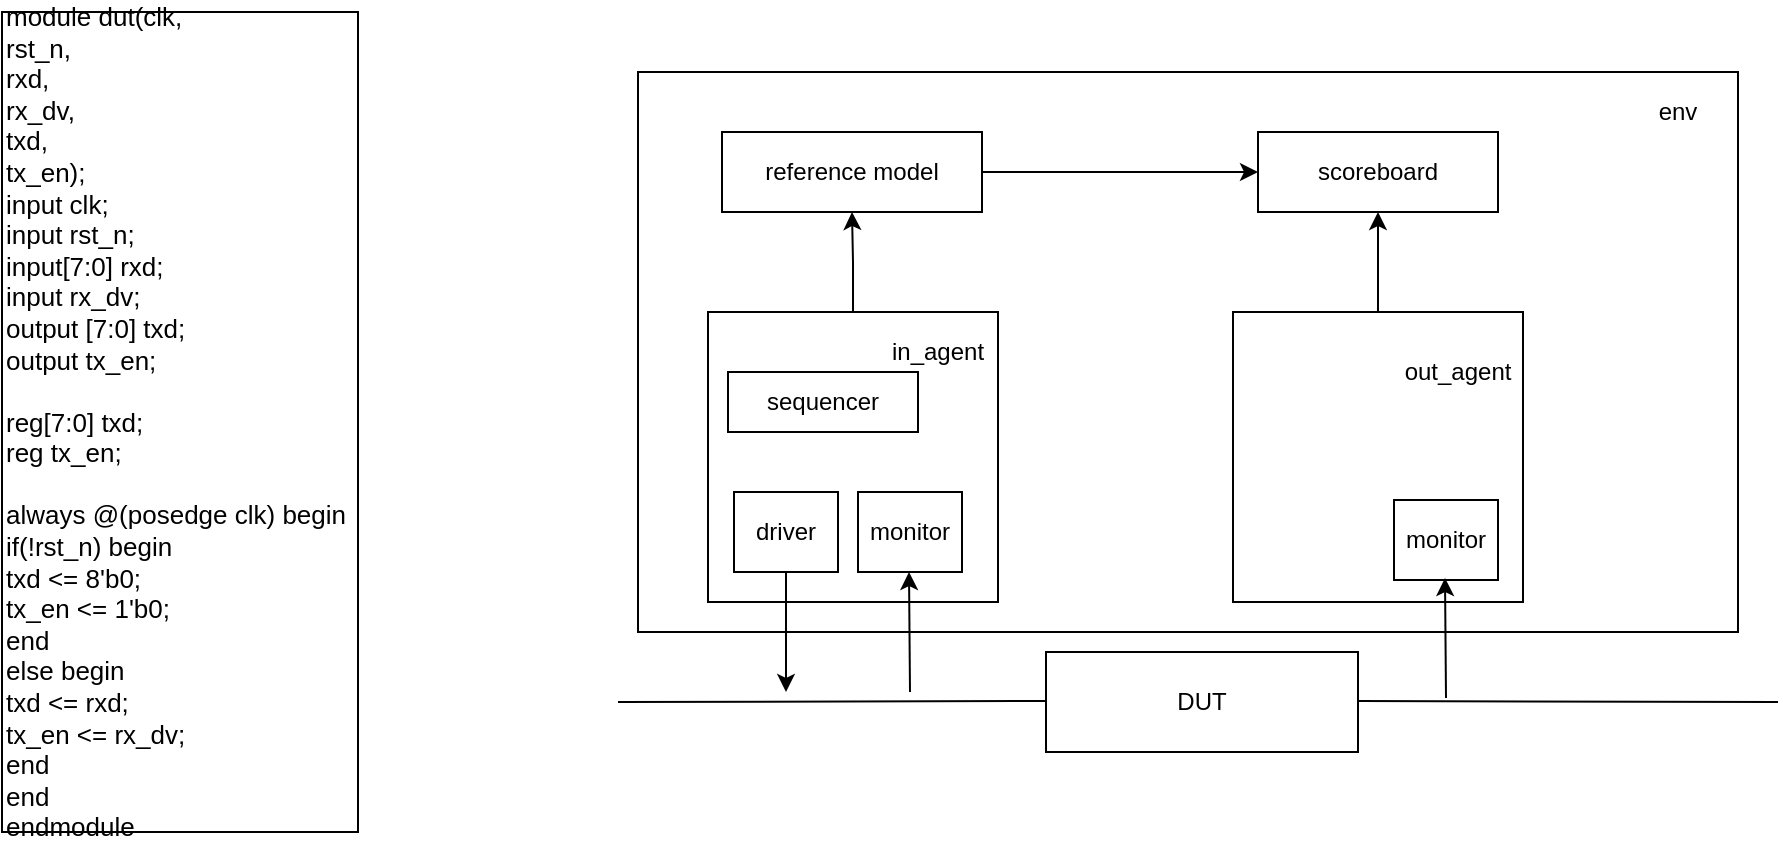 <mxfile version="14.1.1" type="github">
  <diagram id="VvrQXZiGgJxXtHWpphrn" name="第 1 页">
    <mxGraphModel dx="1865" dy="580" grid="1" gridSize="10" guides="1" tooltips="1" connect="1" arrows="1" fold="1" page="1" pageScale="1" pageWidth="827" pageHeight="1169" math="0" shadow="0">
      <root>
        <mxCell id="0" />
        <mxCell id="1" parent="0" />
        <mxCell id="lT9_1T-F9tKFjYY36Jcc-4" value="" style="rounded=0;whiteSpace=wrap;html=1;" parent="1" vertex="1">
          <mxGeometry x="90" y="40" width="550" height="280" as="geometry" />
        </mxCell>
        <mxCell id="lT9_1T-F9tKFjYY36Jcc-1" value="DUT" style="rounded=0;whiteSpace=wrap;html=1;" parent="1" vertex="1">
          <mxGeometry x="294" y="330" width="156" height="50" as="geometry" />
        </mxCell>
        <mxCell id="lT9_1T-F9tKFjYY36Jcc-2" value="" style="endArrow=none;html=1;" parent="1" edge="1">
          <mxGeometry width="50" height="50" relative="1" as="geometry">
            <mxPoint x="80" y="355" as="sourcePoint" />
            <mxPoint x="294" y="354.5" as="targetPoint" />
          </mxGeometry>
        </mxCell>
        <mxCell id="lT9_1T-F9tKFjYY36Jcc-3" value="" style="endArrow=none;html=1;" parent="1" edge="1">
          <mxGeometry width="50" height="50" relative="1" as="geometry">
            <mxPoint x="450" y="354.5" as="sourcePoint" />
            <mxPoint x="660" y="355" as="targetPoint" />
          </mxGeometry>
        </mxCell>
        <mxCell id="lT9_1T-F9tKFjYY36Jcc-5" value="env" style="text;html=1;strokeColor=none;fillColor=none;align=center;verticalAlign=middle;whiteSpace=wrap;rounded=0;" parent="1" vertex="1">
          <mxGeometry x="590" y="50" width="40" height="20" as="geometry" />
        </mxCell>
        <mxCell id="lT9_1T-F9tKFjYY36Jcc-26" style="edgeStyle=orthogonalEdgeStyle;rounded=0;orthogonalLoop=1;jettySize=auto;html=1;entryX=0;entryY=0.5;entryDx=0;entryDy=0;" parent="1" source="lT9_1T-F9tKFjYY36Jcc-6" target="lT9_1T-F9tKFjYY36Jcc-14" edge="1">
          <mxGeometry relative="1" as="geometry" />
        </mxCell>
        <mxCell id="lT9_1T-F9tKFjYY36Jcc-6" value="reference model" style="rounded=0;whiteSpace=wrap;html=1;" parent="1" vertex="1">
          <mxGeometry x="132" y="70" width="130" height="40" as="geometry" />
        </mxCell>
        <mxCell id="lT9_1T-F9tKFjYY36Jcc-14" value="scoreboard" style="rounded=0;whiteSpace=wrap;html=1;" parent="1" vertex="1">
          <mxGeometry x="400" y="70" width="120" height="40" as="geometry" />
        </mxCell>
        <mxCell id="lT9_1T-F9tKFjYY36Jcc-27" style="edgeStyle=orthogonalEdgeStyle;rounded=0;orthogonalLoop=1;jettySize=auto;html=1;entryX=0.5;entryY=1;entryDx=0;entryDy=0;" parent="1" source="lT9_1T-F9tKFjYY36Jcc-15" target="lT9_1T-F9tKFjYY36Jcc-6" edge="1">
          <mxGeometry relative="1" as="geometry" />
        </mxCell>
        <mxCell id="lT9_1T-F9tKFjYY36Jcc-15" value="" style="whiteSpace=wrap;html=1;aspect=fixed;" parent="1" vertex="1">
          <mxGeometry x="125" y="160" width="145" height="145" as="geometry" />
        </mxCell>
        <mxCell id="lT9_1T-F9tKFjYY36Jcc-25" style="edgeStyle=orthogonalEdgeStyle;rounded=0;orthogonalLoop=1;jettySize=auto;html=1;entryX=0.5;entryY=1;entryDx=0;entryDy=0;" parent="1" source="lT9_1T-F9tKFjYY36Jcc-16" target="lT9_1T-F9tKFjYY36Jcc-14" edge="1">
          <mxGeometry relative="1" as="geometry" />
        </mxCell>
        <mxCell id="lT9_1T-F9tKFjYY36Jcc-16" value="" style="whiteSpace=wrap;html=1;aspect=fixed;" parent="1" vertex="1">
          <mxGeometry x="387.5" y="160" width="145" height="145" as="geometry" />
        </mxCell>
        <mxCell id="lT9_1T-F9tKFjYY36Jcc-17" value="in_agent" style="text;html=1;strokeColor=none;fillColor=none;align=center;verticalAlign=middle;whiteSpace=wrap;rounded=0;" parent="1" vertex="1">
          <mxGeometry x="220" y="170" width="40" height="20" as="geometry" />
        </mxCell>
        <mxCell id="lT9_1T-F9tKFjYY36Jcc-19" value="sequencer" style="rounded=0;whiteSpace=wrap;html=1;" parent="1" vertex="1">
          <mxGeometry x="135" y="190" width="95" height="30" as="geometry" />
        </mxCell>
        <mxCell id="lT9_1T-F9tKFjYY36Jcc-28" style="edgeStyle=orthogonalEdgeStyle;rounded=0;orthogonalLoop=1;jettySize=auto;html=1;" parent="1" source="lT9_1T-F9tKFjYY36Jcc-20" edge="1">
          <mxGeometry relative="1" as="geometry">
            <mxPoint x="164" y="350" as="targetPoint" />
          </mxGeometry>
        </mxCell>
        <mxCell id="lT9_1T-F9tKFjYY36Jcc-20" value="driver" style="rounded=0;whiteSpace=wrap;html=1;" parent="1" vertex="1">
          <mxGeometry x="138" y="250" width="52" height="40" as="geometry" />
        </mxCell>
        <mxCell id="lT9_1T-F9tKFjYY36Jcc-21" value="monitor" style="rounded=0;whiteSpace=wrap;html=1;" parent="1" vertex="1">
          <mxGeometry x="200" y="250" width="52" height="40" as="geometry" />
        </mxCell>
        <mxCell id="lT9_1T-F9tKFjYY36Jcc-23" value="monitor" style="rounded=0;whiteSpace=wrap;html=1;" parent="1" vertex="1">
          <mxGeometry x="468" y="254" width="52" height="40" as="geometry" />
        </mxCell>
        <mxCell id="lT9_1T-F9tKFjYY36Jcc-24" value="out_agent" style="text;html=1;strokeColor=none;fillColor=none;align=center;verticalAlign=middle;whiteSpace=wrap;rounded=0;" parent="1" vertex="1">
          <mxGeometry x="480" y="180" width="40" height="20" as="geometry" />
        </mxCell>
        <mxCell id="lT9_1T-F9tKFjYY36Jcc-29" value="" style="endArrow=classic;html=1;" parent="1" edge="1">
          <mxGeometry width="50" height="50" relative="1" as="geometry">
            <mxPoint x="226" y="350" as="sourcePoint" />
            <mxPoint x="225.5" y="290" as="targetPoint" />
          </mxGeometry>
        </mxCell>
        <mxCell id="lT9_1T-F9tKFjYY36Jcc-30" value="" style="endArrow=classic;html=1;" parent="1" edge="1">
          <mxGeometry width="50" height="50" relative="1" as="geometry">
            <mxPoint x="494" y="353" as="sourcePoint" />
            <mxPoint x="493.5" y="293" as="targetPoint" />
          </mxGeometry>
        </mxCell>
        <mxCell id="uRme-oSHl7LuD4Ypp3Qp-2" value="&lt;div style=&quot;font-size: 13px;&quot;&gt;module dut(clk,&amp;nbsp;&lt;/div&gt;&lt;div style=&quot;font-size: 13px;&quot;&gt;rst_n,&amp;nbsp;&lt;/div&gt;&lt;div style=&quot;font-size: 13px;&quot;&gt;rxd,&amp;nbsp;&lt;/div&gt;&lt;div style=&quot;font-size: 13px;&quot;&gt;rx_dv,&amp;nbsp;&lt;/div&gt;&lt;div style=&quot;font-size: 13px;&quot;&gt;txd,&amp;nbsp;&lt;/div&gt;&lt;div style=&quot;font-size: 13px;&quot;&gt;tx_en);&amp;nbsp;&lt;/div&gt;&lt;div style=&quot;font-size: 13px;&quot;&gt;input clk;&amp;nbsp;&lt;/div&gt;&lt;div style=&quot;font-size: 13px;&quot;&gt;input rst_n;&amp;nbsp;&lt;/div&gt;&lt;div style=&quot;font-size: 13px;&quot;&gt;input[7:0] rxd;&amp;nbsp;&lt;/div&gt;&lt;div style=&quot;font-size: 13px;&quot;&gt;input rx_dv;&amp;nbsp;&lt;/div&gt;&lt;div style=&quot;font-size: 13px;&quot;&gt;output [7:0] txd;&amp;nbsp;&lt;/div&gt;&lt;div style=&quot;font-size: 13px;&quot;&gt;output tx_en;&amp;nbsp;&lt;/div&gt;&lt;div style=&quot;font-size: 13px;&quot;&gt;&lt;br style=&quot;font-size: 13px;&quot;&gt;&lt;/div&gt;&lt;div style=&quot;font-size: 13px;&quot;&gt;reg[7:0] txd;&amp;nbsp;&lt;/div&gt;&lt;div style=&quot;font-size: 13px;&quot;&gt;reg tx_en;&amp;nbsp;&lt;/div&gt;&lt;div style=&quot;font-size: 13px;&quot;&gt;&lt;br style=&quot;font-size: 13px;&quot;&gt;&lt;/div&gt;&lt;div style=&quot;font-size: 13px;&quot;&gt;always @(posedge clk) begin&amp;nbsp;&lt;/div&gt;&lt;div style=&quot;font-size: 13px;&quot;&gt;&lt;span style=&quot;font-size: 13px;&quot;&gt;	&lt;/span&gt;if(!rst_n) begin&amp;nbsp;&lt;/div&gt;&lt;div style=&quot;font-size: 13px;&quot;&gt;&lt;span style=&quot;font-size: 13px;&quot;&gt;	&lt;/span&gt;txd &amp;lt;= 8&#39;b0;&amp;nbsp;&lt;/div&gt;&lt;div style=&quot;font-size: 13px;&quot;&gt;&lt;span style=&quot;font-size: 13px;&quot;&gt;	&lt;/span&gt;tx_en &amp;lt;= 1&#39;b0;&amp;nbsp;&lt;/div&gt;&lt;div style=&quot;font-size: 13px;&quot;&gt;&lt;span style=&quot;font-size: 13px;&quot;&gt;	&lt;/span&gt;end&amp;nbsp;&lt;/div&gt;&lt;div style=&quot;font-size: 13px;&quot;&gt;&lt;span style=&quot;font-size: 13px;&quot;&gt;	&lt;/span&gt;else begin&amp;nbsp;&lt;/div&gt;&lt;div style=&quot;font-size: 13px;&quot;&gt;&lt;span style=&quot;font-size: 13px;&quot;&gt;	&lt;/span&gt;txd &amp;lt;= rxd;&amp;nbsp;&lt;/div&gt;&lt;div style=&quot;font-size: 13px;&quot;&gt;&lt;span style=&quot;font-size: 13px;&quot;&gt;	&lt;/span&gt;tx_en &amp;lt;= rx_dv;&amp;nbsp;&lt;/div&gt;&lt;div style=&quot;font-size: 13px;&quot;&gt;&lt;span style=&quot;font-size: 13px;&quot;&gt;	&lt;/span&gt;end&amp;nbsp;&lt;/div&gt;&lt;div style=&quot;font-size: 13px;&quot;&gt;end&amp;nbsp;&lt;/div&gt;&lt;div style=&quot;font-size: 13px;&quot;&gt;endmodule&lt;/div&gt;" style="rounded=0;whiteSpace=wrap;html=1;fontSize=13;align=left;" vertex="1" parent="1">
          <mxGeometry x="-228" y="10" width="178" height="410" as="geometry" />
        </mxCell>
      </root>
    </mxGraphModel>
  </diagram>
</mxfile>
